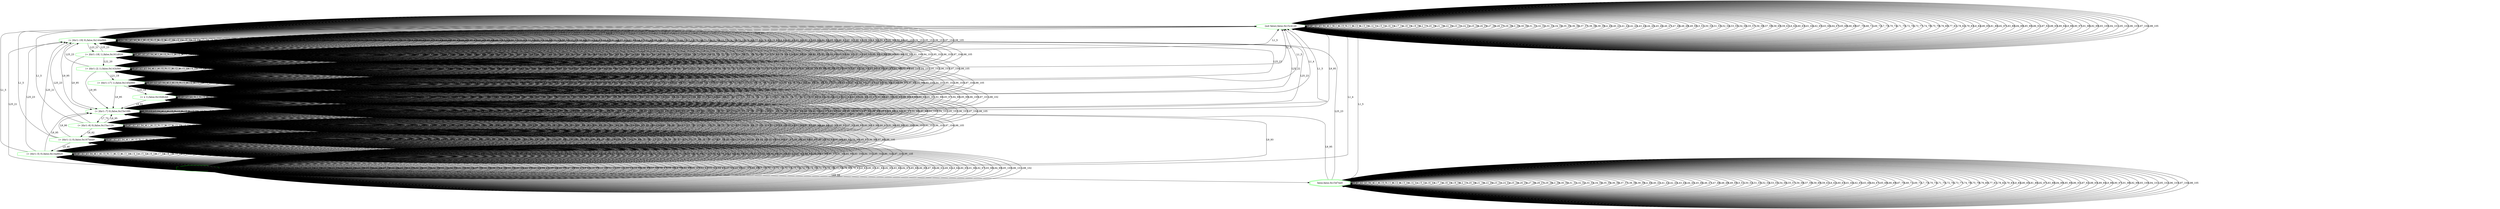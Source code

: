 digraph G {
0[label="(not false),false,0x15c4120", color=green,shape=octagon];
1[label="(= |thr1::19| 0),false,0x144a960", color=green,shape=octagon];
2[label="(= |thr1::18| 1),false,0x161d020", color=green,shape=octagon];
3[label="(= |thr1::2| 1),false,0x143cf40", color=green,shape=octagon];
4[label="(= |thr1::17| 1),false,0x145e980", color=green,shape=octagon];
5[label="(= x 1),false,0x1646cb0", color=green,shape=octagon];
6[label="(= |thr1::7| 0),false,0x15e10f0", color=green,shape=octagon];
7[label="(= |thr1::6| 0),false,0x15ac120", color=green,shape=octagon];
8[label="(= |thr1::1| 0),false,0x167bba0", color=green,shape=octagon];
9[label="(= |thr1::5| 0),false,0x14a8820", color=green,shape=octagon];
10[label="(= y 0),false,0x15ac360", color=green,shape=octagon];
11[label="false,false,0x15d7ee0", color=green,shape=doubleoctagon];
0->0 [label="0_0"];
0->0 [label="1_1"];
0->0 [label="2_2"];
0->0 [label="3_3"];
0->0 [label="4_4"];
0->0 [label="L1_5"];
0->0 [label="L1_6"];
0->0 [label="L10_7"];
0->0 [label="L11_8"];
0->0 [label="L12_9"];
0->0 [label="L13_10"];
0->0 [label="L14_11"];
0->0 [label="L15_12"];
0->0 [label="L16_13"];
0->0 [label="L17_14"];
0->0 [label="L18_15"];
0->0 [label="L19_16"];
0->0 [label="L2_17"];
0->0 [label="L20_18"];
0->0 [label="L21_19"];
0->0 [label="L22_20"];
0->0 [label="L23_21"];
0->0 [label="L24_22"];
0->1 [label="L25_23"];
0->0 [label="L25_24"];
0->0 [label="L26_25"];
0->0 [label="L27_26"];
0->0 [label="L28_27"];
0->0 [label="L29_28"];
0->0 [label="L3_29"];
0->0 [label="L30_30"];
0->0 [label="L31_31"];
0->0 [label="L32_32"];
0->0 [label="L33_33"];
0->0 [label="L34_34"];
0->0 [label="L35_35"];
0->0 [label="L36_36"];
0->0 [label="L37_37"];
0->0 [label="L38_38"];
0->0 [label="L39_39"];
0->0 [label="L4_40"];
0->0 [label="L40_41"];
0->0 [label="L41_42"];
0->0 [label="L42_43"];
0->0 [label="L43_44"];
0->0 [label="L44_45"];
0->0 [label="L45_46"];
0->0 [label="L46_47"];
0->0 [label="L47_48"];
0->0 [label="L48_49"];
0->0 [label="L49_50"];
0->0 [label="L5_51"];
0->0 [label="L50_52"];
0->0 [label="L51_53"];
0->0 [label="L52_54"];
0->0 [label="L53_55"];
0->0 [label="L54_56"];
0->0 [label="L55_57"];
0->0 [label="L56_58"];
0->0 [label="L57_59"];
0->0 [label="L58_60"];
0->0 [label="L59_61"];
0->0 [label="L6_62"];
0->0 [label="L60_63"];
0->0 [label="L61_64"];
0->0 [label="L62_65"];
0->0 [label="L63_66"];
0->0 [label="L64_67"];
0->0 [label="L65_68"];
0->0 [label="L66_69"];
0->0 [label="L67_70"];
0->0 [label="L68_71"];
0->0 [label="L69_72"];
0->0 [label="L7_73"];
0->0 [label="L70_74"];
0->0 [label="L71_75"];
0->0 [label="L72_76"];
0->0 [label="L73_77"];
0->0 [label="L74_78"];
0->0 [label="L75_79"];
0->0 [label="L76_80"];
0->0 [label="L77_81"];
0->0 [label="L78_82"];
0->0 [label="L79_83"];
0->0 [label="L8_84"];
0->0 [label="L80_85"];
0->0 [label="L81_86"];
0->0 [label="L82_87"];
0->0 [label="L83_88"];
0->0 [label="L84_89"];
0->0 [label="L85_90"];
0->0 [label="L86_91"];
0->0 [label="L87_92"];
0->0 [label="L88_93"];
0->0 [label="L89_94"];
0->6 [label="L9_95"];
0->0 [label="L9_96"];
0->0 [label="L90_97"];
0->0 [label="L91_98"];
0->0 [label="L92_99"];
0->0 [label="L93_100"];
0->0 [label="L94_101"];
0->0 [label="L95_102"];
0->0 [label="L96_103"];
0->0 [label="L97_104"];
0->0 [label="L98_105"];
1->1 [label="0_0"];
1->1 [label="1_1"];
1->1 [label="2_2"];
1->1 [label="3_3"];
1->1 [label="4_4"];
1->0 [label="L1_5"];
1->1 [label="L1_6"];
1->1 [label="L10_7"];
1->1 [label="L11_8"];
1->1 [label="L12_9"];
1->1 [label="L13_10"];
1->1 [label="L14_11"];
1->1 [label="L15_12"];
1->1 [label="L16_13"];
1->1 [label="L17_14"];
1->1 [label="L18_15"];
1->1 [label="L19_16"];
1->1 [label="L2_17"];
1->1 [label="L20_18"];
1->1 [label="L21_19"];
1->1 [label="L22_20"];
1->2 [label="L23_21"];
1->1 [label="L24_22"];
1->1 [label="L25_23"];
1->1 [label="L25_24"];
1->1 [label="L26_25"];
1->1 [label="L27_26"];
1->1 [label="L28_27"];
1->1 [label="L29_28"];
1->1 [label="L3_29"];
1->1 [label="L30_30"];
1->1 [label="L31_31"];
1->1 [label="L32_32"];
1->1 [label="L33_33"];
1->1 [label="L34_34"];
1->1 [label="L35_35"];
1->1 [label="L36_36"];
1->1 [label="L37_37"];
1->1 [label="L38_38"];
1->1 [label="L39_39"];
1->1 [label="L4_40"];
1->1 [label="L40_41"];
1->1 [label="L41_42"];
1->1 [label="L42_43"];
1->1 [label="L43_44"];
1->1 [label="L44_45"];
1->1 [label="L45_46"];
1->1 [label="L46_47"];
1->1 [label="L47_48"];
1->1 [label="L48_49"];
1->1 [label="L49_50"];
1->1 [label="L5_51"];
1->1 [label="L50_52"];
1->1 [label="L51_53"];
1->1 [label="L52_54"];
1->1 [label="L53_55"];
1->1 [label="L54_56"];
1->1 [label="L55_57"];
1->1 [label="L56_58"];
1->1 [label="L57_59"];
1->1 [label="L58_60"];
1->1 [label="L59_61"];
1->1 [label="L6_62"];
1->1 [label="L60_63"];
1->1 [label="L61_64"];
1->1 [label="L62_65"];
1->1 [label="L63_66"];
1->1 [label="L64_67"];
1->1 [label="L65_68"];
1->1 [label="L66_69"];
1->1 [label="L67_70"];
1->1 [label="L68_71"];
1->1 [label="L69_72"];
1->1 [label="L7_73"];
1->1 [label="L70_74"];
1->1 [label="L71_75"];
1->1 [label="L72_76"];
1->1 [label="L73_77"];
1->1 [label="L74_78"];
1->1 [label="L75_79"];
1->1 [label="L76_80"];
1->1 [label="L77_81"];
1->1 [label="L78_82"];
1->1 [label="L79_83"];
1->1 [label="L8_84"];
1->1 [label="L80_85"];
1->1 [label="L81_86"];
1->1 [label="L82_87"];
1->1 [label="L83_88"];
1->1 [label="L84_89"];
1->1 [label="L85_90"];
1->1 [label="L86_91"];
1->1 [label="L87_92"];
1->1 [label="L88_93"];
1->1 [label="L89_94"];
1->6 [label="L9_95"];
1->1 [label="L9_96"];
1->1 [label="L90_97"];
1->1 [label="L91_98"];
1->1 [label="L92_99"];
1->1 [label="L93_100"];
1->1 [label="L94_101"];
1->1 [label="L95_102"];
1->1 [label="L96_103"];
1->1 [label="L97_104"];
1->1 [label="L98_105"];
2->2 [label="0_0"];
2->2 [label="1_1"];
2->2 [label="2_2"];
2->2 [label="3_3"];
2->2 [label="4_4"];
2->0 [label="L1_5"];
2->2 [label="L1_6"];
2->2 [label="L10_7"];
2->2 [label="L11_8"];
2->2 [label="L12_9"];
2->2 [label="L13_10"];
2->2 [label="L14_11"];
2->2 [label="L15_12"];
2->2 [label="L16_13"];
2->2 [label="L17_14"];
2->2 [label="L18_15"];
2->2 [label="L19_16"];
2->2 [label="L2_17"];
2->2 [label="L20_18"];
2->2 [label="L21_19"];
2->3 [label="L22_20"];
2->2 [label="L23_21"];
2->2 [label="L24_22"];
2->1 [label="L25_23"];
2->2 [label="L25_24"];
2->2 [label="L26_25"];
2->2 [label="L27_26"];
2->2 [label="L28_27"];
2->2 [label="L29_28"];
2->2 [label="L3_29"];
2->2 [label="L30_30"];
2->2 [label="L31_31"];
2->2 [label="L32_32"];
2->2 [label="L33_33"];
2->2 [label="L34_34"];
2->2 [label="L35_35"];
2->2 [label="L36_36"];
2->2 [label="L37_37"];
2->2 [label="L38_38"];
2->2 [label="L39_39"];
2->2 [label="L4_40"];
2->2 [label="L40_41"];
2->2 [label="L41_42"];
2->2 [label="L42_43"];
2->2 [label="L43_44"];
2->2 [label="L44_45"];
2->2 [label="L45_46"];
2->2 [label="L46_47"];
2->2 [label="L47_48"];
2->2 [label="L48_49"];
2->2 [label="L49_50"];
2->2 [label="L5_51"];
2->2 [label="L50_52"];
2->2 [label="L51_53"];
2->2 [label="L52_54"];
2->2 [label="L53_55"];
2->2 [label="L54_56"];
2->2 [label="L55_57"];
2->2 [label="L56_58"];
2->2 [label="L57_59"];
2->2 [label="L58_60"];
2->2 [label="L59_61"];
2->2 [label="L6_62"];
2->2 [label="L60_63"];
2->2 [label="L61_64"];
2->2 [label="L62_65"];
2->2 [label="L63_66"];
2->2 [label="L64_67"];
2->2 [label="L65_68"];
2->2 [label="L66_69"];
2->2 [label="L67_70"];
2->2 [label="L68_71"];
2->2 [label="L69_72"];
2->2 [label="L7_73"];
2->2 [label="L70_74"];
2->2 [label="L71_75"];
2->2 [label="L72_76"];
2->2 [label="L73_77"];
2->2 [label="L74_78"];
2->2 [label="L75_79"];
2->2 [label="L76_80"];
2->2 [label="L77_81"];
2->2 [label="L78_82"];
2->2 [label="L79_83"];
2->2 [label="L8_84"];
2->2 [label="L80_85"];
2->2 [label="L81_86"];
2->2 [label="L82_87"];
2->2 [label="L83_88"];
2->2 [label="L84_89"];
2->2 [label="L85_90"];
2->2 [label="L86_91"];
2->2 [label="L87_92"];
2->2 [label="L88_93"];
2->2 [label="L89_94"];
2->6 [label="L9_95"];
2->2 [label="L9_96"];
2->2 [label="L90_97"];
2->2 [label="L91_98"];
2->2 [label="L92_99"];
2->2 [label="L93_100"];
2->2 [label="L94_101"];
2->2 [label="L95_102"];
2->2 [label="L96_103"];
2->2 [label="L97_104"];
2->2 [label="L98_105"];
3->3 [label="0_0"];
3->3 [label="1_1"];
3->3 [label="2_2"];
3->3 [label="3_3"];
3->3 [label="4_4"];
3->0 [label="L1_5"];
3->3 [label="L1_6"];
3->3 [label="L10_7"];
3->3 [label="L11_8"];
3->3 [label="L12_9"];
3->3 [label="L13_10"];
3->3 [label="L14_11"];
3->3 [label="L15_12"];
3->3 [label="L16_13"];
3->3 [label="L17_14"];
3->3 [label="L18_15"];
3->3 [label="L19_16"];
3->3 [label="L2_17"];
3->3 [label="L20_18"];
3->4 [label="L21_19"];
3->3 [label="L22_20"];
3->3 [label="L23_21"];
3->3 [label="L24_22"];
3->1 [label="L25_23"];
3->3 [label="L25_24"];
3->3 [label="L26_25"];
3->3 [label="L27_26"];
3->3 [label="L28_27"];
3->3 [label="L29_28"];
3->3 [label="L3_29"];
3->3 [label="L30_30"];
3->3 [label="L31_31"];
3->3 [label="L32_32"];
3->3 [label="L33_33"];
3->3 [label="L34_34"];
3->3 [label="L35_35"];
3->3 [label="L36_36"];
3->3 [label="L37_37"];
3->3 [label="L38_38"];
3->3 [label="L39_39"];
3->3 [label="L4_40"];
3->3 [label="L40_41"];
3->3 [label="L41_42"];
3->3 [label="L42_43"];
3->3 [label="L43_44"];
3->3 [label="L44_45"];
3->3 [label="L45_46"];
3->3 [label="L46_47"];
3->3 [label="L47_48"];
3->3 [label="L48_49"];
3->3 [label="L49_50"];
3->3 [label="L5_51"];
3->3 [label="L50_52"];
3->3 [label="L51_53"];
3->3 [label="L52_54"];
3->3 [label="L53_55"];
3->3 [label="L54_56"];
3->3 [label="L55_57"];
3->3 [label="L56_58"];
3->3 [label="L57_59"];
3->3 [label="L58_60"];
3->3 [label="L59_61"];
3->3 [label="L6_62"];
3->3 [label="L60_63"];
3->3 [label="L61_64"];
3->3 [label="L62_65"];
3->3 [label="L63_66"];
3->3 [label="L64_67"];
3->3 [label="L65_68"];
3->3 [label="L66_69"];
3->3 [label="L67_70"];
3->3 [label="L68_71"];
3->3 [label="L69_72"];
3->3 [label="L7_73"];
3->3 [label="L70_74"];
3->3 [label="L71_75"];
3->3 [label="L72_76"];
3->3 [label="L73_77"];
3->3 [label="L74_78"];
3->3 [label="L75_79"];
3->3 [label="L76_80"];
3->3 [label="L77_81"];
3->3 [label="L78_82"];
3->3 [label="L79_83"];
3->3 [label="L8_84"];
3->3 [label="L80_85"];
3->3 [label="L81_86"];
3->3 [label="L82_87"];
3->3 [label="L83_88"];
3->3 [label="L84_89"];
3->3 [label="L85_90"];
3->3 [label="L86_91"];
3->3 [label="L87_92"];
3->3 [label="L88_93"];
3->3 [label="L89_94"];
3->6 [label="L9_95"];
3->3 [label="L9_96"];
3->3 [label="L90_97"];
3->3 [label="L91_98"];
3->3 [label="L92_99"];
3->3 [label="L93_100"];
3->3 [label="L94_101"];
3->3 [label="L95_102"];
3->3 [label="L96_103"];
3->3 [label="L97_104"];
3->3 [label="L98_105"];
4->4 [label="0_0"];
4->4 [label="1_1"];
4->4 [label="2_2"];
4->4 [label="3_3"];
4->4 [label="4_4"];
4->0 [label="L1_5"];
4->4 [label="L1_6"];
4->4 [label="L10_7"];
4->4 [label="L11_8"];
4->4 [label="L12_9"];
4->4 [label="L13_10"];
4->4 [label="L14_11"];
4->4 [label="L15_12"];
4->4 [label="L16_13"];
4->4 [label="L17_14"];
4->4 [label="L18_15"];
4->4 [label="L19_16"];
4->4 [label="L2_17"];
4->5 [label="L20_18"];
4->4 [label="L21_19"];
4->4 [label="L22_20"];
4->4 [label="L23_21"];
4->4 [label="L24_22"];
4->1 [label="L25_23"];
4->4 [label="L25_24"];
4->4 [label="L26_25"];
4->4 [label="L27_26"];
4->4 [label="L28_27"];
4->4 [label="L29_28"];
4->4 [label="L3_29"];
4->4 [label="L30_30"];
4->4 [label="L31_31"];
4->4 [label="L32_32"];
4->4 [label="L33_33"];
4->4 [label="L34_34"];
4->4 [label="L35_35"];
4->4 [label="L36_36"];
4->4 [label="L37_37"];
4->4 [label="L38_38"];
4->4 [label="L39_39"];
4->4 [label="L4_40"];
4->4 [label="L40_41"];
4->4 [label="L41_42"];
4->4 [label="L42_43"];
4->4 [label="L43_44"];
4->4 [label="L44_45"];
4->4 [label="L45_46"];
4->4 [label="L46_47"];
4->4 [label="L47_48"];
4->4 [label="L48_49"];
4->4 [label="L49_50"];
4->4 [label="L5_51"];
4->4 [label="L50_52"];
4->4 [label="L51_53"];
4->4 [label="L52_54"];
4->4 [label="L53_55"];
4->4 [label="L54_56"];
4->4 [label="L55_57"];
4->4 [label="L56_58"];
4->4 [label="L57_59"];
4->4 [label="L58_60"];
4->4 [label="L59_61"];
4->4 [label="L6_62"];
4->4 [label="L60_63"];
4->4 [label="L61_64"];
4->4 [label="L62_65"];
4->4 [label="L63_66"];
4->4 [label="L64_67"];
4->4 [label="L65_68"];
4->4 [label="L66_69"];
4->4 [label="L67_70"];
4->4 [label="L68_71"];
4->4 [label="L69_72"];
4->4 [label="L7_73"];
4->4 [label="L70_74"];
4->4 [label="L71_75"];
4->4 [label="L72_76"];
4->4 [label="L73_77"];
4->4 [label="L74_78"];
4->4 [label="L75_79"];
4->4 [label="L76_80"];
4->4 [label="L77_81"];
4->4 [label="L78_82"];
4->4 [label="L79_83"];
4->4 [label="L8_84"];
4->4 [label="L80_85"];
4->4 [label="L81_86"];
4->4 [label="L82_87"];
4->4 [label="L83_88"];
4->4 [label="L84_89"];
4->4 [label="L85_90"];
4->4 [label="L86_91"];
4->4 [label="L87_92"];
4->4 [label="L88_93"];
4->4 [label="L89_94"];
4->6 [label="L9_95"];
4->4 [label="L9_96"];
4->4 [label="L90_97"];
4->4 [label="L91_98"];
4->4 [label="L92_99"];
4->4 [label="L93_100"];
4->4 [label="L94_101"];
4->4 [label="L95_102"];
4->4 [label="L96_103"];
4->4 [label="L97_104"];
4->4 [label="L98_105"];
5->5 [label="0_0"];
5->5 [label="2_1"];
5->5 [label="3_2"];
5->5 [label="4_3"];
5->0 [label="L1_4"];
5->5 [label="L1_5"];
5->5 [label="L10_6"];
5->5 [label="L11_7"];
5->5 [label="L12_8"];
5->5 [label="L13_9"];
5->5 [label="L14_10"];
5->5 [label="L15_11"];
5->5 [label="L16_12"];
5->5 [label="L17_13"];
5->5 [label="L18_14"];
5->5 [label="L19_15"];
5->5 [label="L2_16"];
5->5 [label="L20_17"];
5->5 [label="L21_18"];
5->5 [label="L22_19"];
5->5 [label="L23_20"];
5->5 [label="L24_21"];
5->1 [label="L25_22"];
5->5 [label="L25_23"];
5->5 [label="L26_24"];
5->5 [label="L27_25"];
5->5 [label="L28_26"];
5->5 [label="L29_27"];
5->5 [label="L30_28"];
5->5 [label="L31_29"];
5->5 [label="L32_30"];
5->5 [label="L33_31"];
5->5 [label="L34_32"];
5->5 [label="L35_33"];
5->5 [label="L36_34"];
5->5 [label="L37_35"];
5->5 [label="L38_36"];
5->5 [label="L39_37"];
5->5 [label="L4_38"];
5->5 [label="L40_39"];
5->5 [label="L41_40"];
5->5 [label="L42_41"];
5->5 [label="L43_42"];
5->5 [label="L44_43"];
5->5 [label="L45_44"];
5->5 [label="L46_45"];
5->5 [label="L47_46"];
5->5 [label="L48_47"];
5->5 [label="L49_48"];
5->5 [label="L5_49"];
5->5 [label="L50_50"];
5->5 [label="L51_51"];
5->5 [label="L53_52"];
5->5 [label="L54_53"];
5->5 [label="L55_54"];
5->5 [label="L56_55"];
5->5 [label="L57_56"];
5->5 [label="L58_57"];
5->5 [label="L59_58"];
5->5 [label="L6_59"];
5->5 [label="L60_60"];
5->5 [label="L61_61"];
5->5 [label="L62_62"];
5->5 [label="L63_63"];
5->5 [label="L64_64"];
5->5 [label="L65_65"];
5->5 [label="L66_66"];
5->5 [label="L67_67"];
5->5 [label="L68_68"];
5->5 [label="L69_69"];
5->5 [label="L7_70"];
5->5 [label="L70_71"];
5->5 [label="L71_72"];
5->5 [label="L72_73"];
5->5 [label="L73_74"];
5->5 [label="L74_75"];
5->5 [label="L75_76"];
5->5 [label="L76_77"];
5->5 [label="L77_78"];
5->5 [label="L78_79"];
5->5 [label="L79_80"];
5->5 [label="L8_81"];
5->5 [label="L80_82"];
5->5 [label="L81_83"];
5->5 [label="L82_84"];
5->5 [label="L83_85"];
5->5 [label="L84_86"];
5->5 [label="L85_87"];
5->5 [label="L86_88"];
5->5 [label="L87_89"];
5->5 [label="L88_90"];
5->5 [label="L89_91"];
5->6 [label="L9_92"];
5->5 [label="L9_93"];
5->5 [label="L90_94"];
5->5 [label="L91_95"];
5->5 [label="L92_96"];
5->5 [label="L93_97"];
5->5 [label="L94_98"];
5->5 [label="L95_99"];
5->5 [label="L96_100"];
5->5 [label="L97_101"];
5->5 [label="L98_102"];
6->6 [label="0_0"];
6->6 [label="1_1"];
6->6 [label="2_2"];
6->6 [label="3_3"];
6->6 [label="4_4"];
6->0 [label="L1_5"];
6->6 [label="L1_6"];
6->6 [label="L10_7"];
6->6 [label="L11_8"];
6->6 [label="L12_9"];
6->6 [label="L13_10"];
6->6 [label="L14_11"];
6->6 [label="L15_12"];
6->6 [label="L16_13"];
6->6 [label="L17_14"];
6->6 [label="L18_15"];
6->6 [label="L19_16"];
6->6 [label="L2_17"];
6->6 [label="L20_18"];
6->6 [label="L21_19"];
6->6 [label="L22_20"];
6->6 [label="L23_21"];
6->6 [label="L24_22"];
6->1 [label="L25_23"];
6->6 [label="L25_24"];
6->6 [label="L26_25"];
6->6 [label="L27_26"];
6->6 [label="L28_27"];
6->6 [label="L29_28"];
6->6 [label="L3_29"];
6->6 [label="L30_30"];
6->6 [label="L31_31"];
6->6 [label="L32_32"];
6->6 [label="L33_33"];
6->6 [label="L34_34"];
6->6 [label="L35_35"];
6->6 [label="L36_36"];
6->6 [label="L37_37"];
6->6 [label="L38_38"];
6->6 [label="L39_39"];
6->6 [label="L4_40"];
6->6 [label="L40_41"];
6->6 [label="L41_42"];
6->6 [label="L42_43"];
6->6 [label="L43_44"];
6->6 [label="L44_45"];
6->6 [label="L45_46"];
6->6 [label="L46_47"];
6->6 [label="L47_48"];
6->6 [label="L48_49"];
6->6 [label="L49_50"];
6->6 [label="L5_51"];
6->6 [label="L50_52"];
6->6 [label="L51_53"];
6->6 [label="L52_54"];
6->6 [label="L53_55"];
6->6 [label="L54_56"];
6->6 [label="L55_57"];
6->6 [label="L56_58"];
6->6 [label="L57_59"];
6->6 [label="L58_60"];
6->6 [label="L59_61"];
6->6 [label="L6_62"];
6->6 [label="L60_63"];
6->6 [label="L61_64"];
6->6 [label="L62_65"];
6->6 [label="L63_66"];
6->6 [label="L64_67"];
6->6 [label="L65_68"];
6->6 [label="L66_69"];
6->6 [label="L67_70"];
6->6 [label="L68_71"];
6->6 [label="L69_72"];
6->7 [label="L7_73"];
6->6 [label="L70_74"];
6->6 [label="L71_75"];
6->6 [label="L72_76"];
6->6 [label="L73_77"];
6->6 [label="L74_78"];
6->6 [label="L75_79"];
6->6 [label="L76_80"];
6->6 [label="L77_81"];
6->6 [label="L78_82"];
6->6 [label="L79_83"];
6->6 [label="L8_84"];
6->6 [label="L80_85"];
6->6 [label="L81_86"];
6->6 [label="L82_87"];
6->6 [label="L83_88"];
6->6 [label="L84_89"];
6->6 [label="L85_90"];
6->6 [label="L86_91"];
6->6 [label="L87_92"];
6->6 [label="L88_93"];
6->6 [label="L89_94"];
6->6 [label="L9_95"];
6->6 [label="L9_96"];
6->6 [label="L90_97"];
6->6 [label="L91_98"];
6->6 [label="L92_99"];
6->6 [label="L93_100"];
6->6 [label="L94_101"];
6->6 [label="L95_102"];
6->6 [label="L96_103"];
6->6 [label="L97_104"];
6->6 [label="L98_105"];
7->7 [label="0_0"];
7->7 [label="1_1"];
7->7 [label="2_2"];
7->7 [label="3_3"];
7->7 [label="4_4"];
7->0 [label="L1_5"];
7->7 [label="L1_6"];
7->7 [label="L10_7"];
7->7 [label="L11_8"];
7->7 [label="L12_9"];
7->7 [label="L13_10"];
7->7 [label="L14_11"];
7->7 [label="L15_12"];
7->7 [label="L16_13"];
7->7 [label="L17_14"];
7->7 [label="L18_15"];
7->7 [label="L19_16"];
7->7 [label="L2_17"];
7->7 [label="L20_18"];
7->7 [label="L21_19"];
7->7 [label="L22_20"];
7->7 [label="L23_21"];
7->7 [label="L24_22"];
7->1 [label="L25_23"];
7->7 [label="L25_24"];
7->7 [label="L26_25"];
7->7 [label="L27_26"];
7->7 [label="L28_27"];
7->7 [label="L29_28"];
7->7 [label="L3_29"];
7->7 [label="L30_30"];
7->7 [label="L31_31"];
7->7 [label="L32_32"];
7->7 [label="L33_33"];
7->7 [label="L34_34"];
7->7 [label="L35_35"];
7->7 [label="L36_36"];
7->7 [label="L37_37"];
7->7 [label="L38_38"];
7->7 [label="L39_39"];
7->7 [label="L4_40"];
7->7 [label="L40_41"];
7->7 [label="L41_42"];
7->7 [label="L42_43"];
7->7 [label="L43_44"];
7->7 [label="L44_45"];
7->7 [label="L45_46"];
7->7 [label="L46_47"];
7->7 [label="L47_48"];
7->7 [label="L48_49"];
7->7 [label="L49_50"];
7->7 [label="L5_51"];
7->7 [label="L50_52"];
7->7 [label="L51_53"];
7->7 [label="L52_54"];
7->7 [label="L53_55"];
7->7 [label="L54_56"];
7->7 [label="L55_57"];
7->7 [label="L56_58"];
7->7 [label="L57_59"];
7->7 [label="L58_60"];
7->7 [label="L59_61"];
7->8 [label="L6_62"];
7->7 [label="L60_63"];
7->7 [label="L61_64"];
7->7 [label="L62_65"];
7->7 [label="L63_66"];
7->7 [label="L64_67"];
7->7 [label="L65_68"];
7->7 [label="L66_69"];
7->7 [label="L67_70"];
7->7 [label="L68_71"];
7->7 [label="L69_72"];
7->7 [label="L7_73"];
7->7 [label="L70_74"];
7->7 [label="L71_75"];
7->7 [label="L72_76"];
7->7 [label="L73_77"];
7->7 [label="L74_78"];
7->7 [label="L75_79"];
7->7 [label="L76_80"];
7->7 [label="L77_81"];
7->7 [label="L78_82"];
7->7 [label="L79_83"];
7->7 [label="L8_84"];
7->7 [label="L80_85"];
7->7 [label="L81_86"];
7->7 [label="L82_87"];
7->7 [label="L83_88"];
7->7 [label="L84_89"];
7->7 [label="L85_90"];
7->7 [label="L86_91"];
7->7 [label="L87_92"];
7->7 [label="L88_93"];
7->7 [label="L89_94"];
7->6 [label="L9_95"];
7->7 [label="L9_96"];
7->7 [label="L90_97"];
7->7 [label="L91_98"];
7->7 [label="L92_99"];
7->7 [label="L93_100"];
7->7 [label="L94_101"];
7->7 [label="L95_102"];
7->7 [label="L96_103"];
7->7 [label="L97_104"];
7->7 [label="L98_105"];
8->8 [label="0_0"];
8->8 [label="1_1"];
8->8 [label="2_2"];
8->8 [label="3_3"];
8->8 [label="4_4"];
8->0 [label="L1_5"];
8->8 [label="L1_6"];
8->8 [label="L10_7"];
8->8 [label="L11_8"];
8->8 [label="L13_9"];
8->8 [label="L14_10"];
8->8 [label="L15_11"];
8->8 [label="L16_12"];
8->8 [label="L17_13"];
8->8 [label="L19_14"];
8->8 [label="L2_15"];
8->8 [label="L20_16"];
8->8 [label="L21_17"];
8->8 [label="L22_18"];
8->8 [label="L23_19"];
8->8 [label="L24_20"];
8->1 [label="L25_21"];
8->8 [label="L25_22"];
8->8 [label="L26_23"];
8->8 [label="L27_24"];
8->8 [label="L28_25"];
8->8 [label="L29_26"];
8->8 [label="L3_27"];
8->8 [label="L30_28"];
8->8 [label="L31_29"];
8->8 [label="L32_30"];
8->8 [label="L33_31"];
8->8 [label="L34_32"];
8->8 [label="L36_33"];
8->8 [label="L37_34"];
8->8 [label="L38_35"];
8->8 [label="L39_36"];
8->8 [label="L4_37"];
8->8 [label="L40_38"];
8->8 [label="L42_39"];
8->8 [label="L43_40"];
8->8 [label="L44_41"];
8->8 [label="L45_42"];
8->8 [label="L46_43"];
8->8 [label="L48_44"];
8->8 [label="L49_45"];
8->9 [label="L5_46"];
8->8 [label="L50_47"];
8->8 [label="L51_48"];
8->8 [label="L52_49"];
8->8 [label="L53_50"];
8->8 [label="L54_51"];
8->8 [label="L55_52"];
8->8 [label="L56_53"];
8->8 [label="L57_54"];
8->8 [label="L58_55"];
8->8 [label="L59_56"];
8->8 [label="L6_57"];
8->8 [label="L60_58"];
8->8 [label="L61_59"];
8->8 [label="L62_60"];
8->8 [label="L63_61"];
8->8 [label="L64_62"];
8->8 [label="L65_63"];
8->8 [label="L66_64"];
8->8 [label="L67_65"];
8->8 [label="L68_66"];
8->8 [label="L69_67"];
8->8 [label="L7_68"];
8->8 [label="L70_69"];
8->8 [label="L71_70"];
8->8 [label="L72_71"];
8->8 [label="L73_72"];
8->8 [label="L74_73"];
8->8 [label="L75_74"];
8->8 [label="L76_75"];
8->8 [label="L77_76"];
8->8 [label="L78_77"];
8->8 [label="L79_78"];
8->8 [label="L8_79"];
8->8 [label="L80_80"];
8->8 [label="L81_81"];
8->8 [label="L82_82"];
8->8 [label="L83_83"];
8->8 [label="L84_84"];
8->8 [label="L85_85"];
8->8 [label="L86_86"];
8->8 [label="L87_87"];
8->8 [label="L88_88"];
8->8 [label="L89_89"];
8->6 [label="L9_90"];
8->8 [label="L9_91"];
8->8 [label="L90_92"];
8->8 [label="L91_93"];
8->8 [label="L92_94"];
8->8 [label="L93_95"];
8->8 [label="L94_96"];
8->8 [label="L95_97"];
8->8 [label="L96_98"];
8->8 [label="L97_99"];
8->8 [label="L98_100"];
9->9 [label="0_0"];
9->9 [label="1_1"];
9->9 [label="2_2"];
9->9 [label="3_3"];
9->9 [label="4_4"];
9->0 [label="L1_5"];
9->9 [label="L1_6"];
9->9 [label="L10_7"];
9->9 [label="L11_8"];
9->9 [label="L12_9"];
9->9 [label="L13_10"];
9->9 [label="L14_11"];
9->9 [label="L15_12"];
9->9 [label="L16_13"];
9->9 [label="L17_14"];
9->9 [label="L18_15"];
9->9 [label="L19_16"];
9->9 [label="L2_17"];
9->9 [label="L20_18"];
9->9 [label="L21_19"];
9->9 [label="L22_20"];
9->9 [label="L23_21"];
9->9 [label="L24_22"];
9->1 [label="L25_23"];
9->9 [label="L25_24"];
9->9 [label="L26_25"];
9->9 [label="L27_26"];
9->9 [label="L28_27"];
9->9 [label="L29_28"];
9->9 [label="L3_29"];
9->9 [label="L30_30"];
9->9 [label="L31_31"];
9->9 [label="L32_32"];
9->9 [label="L33_33"];
9->9 [label="L34_34"];
9->9 [label="L35_35"];
9->9 [label="L36_36"];
9->9 [label="L37_37"];
9->9 [label="L38_38"];
9->9 [label="L39_39"];
9->10 [label="L4_40"];
9->9 [label="L40_41"];
9->9 [label="L41_42"];
9->9 [label="L42_43"];
9->9 [label="L43_44"];
9->9 [label="L44_45"];
9->9 [label="L45_46"];
9->9 [label="L46_47"];
9->9 [label="L47_48"];
9->9 [label="L48_49"];
9->9 [label="L49_50"];
9->9 [label="L5_51"];
9->9 [label="L50_52"];
9->9 [label="L51_53"];
9->9 [label="L52_54"];
9->9 [label="L53_55"];
9->9 [label="L54_56"];
9->9 [label="L55_57"];
9->9 [label="L56_58"];
9->9 [label="L57_59"];
9->9 [label="L58_60"];
9->9 [label="L59_61"];
9->9 [label="L6_62"];
9->9 [label="L60_63"];
9->9 [label="L61_64"];
9->9 [label="L62_65"];
9->9 [label="L63_66"];
9->9 [label="L64_67"];
9->9 [label="L65_68"];
9->9 [label="L66_69"];
9->9 [label="L67_70"];
9->9 [label="L68_71"];
9->9 [label="L69_72"];
9->9 [label="L7_73"];
9->9 [label="L70_74"];
9->9 [label="L71_75"];
9->9 [label="L72_76"];
9->9 [label="L73_77"];
9->9 [label="L74_78"];
9->9 [label="L75_79"];
9->9 [label="L76_80"];
9->9 [label="L77_81"];
9->9 [label="L78_82"];
9->9 [label="L79_83"];
9->9 [label="L8_84"];
9->9 [label="L80_85"];
9->9 [label="L81_86"];
9->9 [label="L82_87"];
9->9 [label="L83_88"];
9->9 [label="L84_89"];
9->9 [label="L85_90"];
9->9 [label="L86_91"];
9->9 [label="L87_92"];
9->9 [label="L88_93"];
9->9 [label="L89_94"];
9->6 [label="L9_95"];
9->9 [label="L9_96"];
9->9 [label="L90_97"];
9->9 [label="L91_98"];
9->9 [label="L92_99"];
9->9 [label="L93_100"];
9->9 [label="L94_101"];
9->9 [label="L95_102"];
9->9 [label="L96_103"];
9->9 [label="L97_104"];
9->9 [label="L98_105"];
10->10 [label="0_0"];
10->10 [label="1_1"];
10->10 [label="3_2"];
10->10 [label="4_3"];
10->0 [label="L1_4"];
10->10 [label="L1_5"];
10->10 [label="L10_6"];
10->10 [label="L11_7"];
10->10 [label="L12_8"];
10->10 [label="L13_9"];
10->10 [label="L14_10"];
10->10 [label="L15_11"];
10->10 [label="L16_12"];
10->10 [label="L17_13"];
10->10 [label="L18_14"];
10->10 [label="L2_15"];
10->10 [label="L20_16"];
10->10 [label="L21_17"];
10->10 [label="L22_18"];
10->10 [label="L23_19"];
10->10 [label="L24_20"];
10->1 [label="L25_21"];
10->10 [label="L25_22"];
10->10 [label="L26_23"];
10->10 [label="L27_24"];
10->10 [label="L28_25"];
10->10 [label="L29_26"];
10->10 [label="L3_27"];
10->10 [label="L30_28"];
10->10 [label="L31_29"];
10->10 [label="L32_30"];
10->10 [label="L33_31"];
10->10 [label="L34_32"];
10->10 [label="L35_33"];
10->10 [label="L36_34"];
10->10 [label="L37_35"];
10->10 [label="L38_36"];
10->10 [label="L39_37"];
10->10 [label="L4_38"];
10->10 [label="L40_39"];
10->10 [label="L41_40"];
10->10 [label="L42_41"];
10->10 [label="L43_42"];
10->10 [label="L44_43"];
10->10 [label="L45_44"];
10->10 [label="L46_45"];
10->10 [label="L47_46"];
10->10 [label="L49_47"];
10->10 [label="L5_48"];
10->10 [label="L50_49"];
10->10 [label="L51_50"];
10->10 [label="L52_51"];
10->10 [label="L53_52"];
10->10 [label="L54_53"];
10->10 [label="L55_54"];
10->10 [label="L56_55"];
10->10 [label="L57_56"];
10->10 [label="L58_57"];
10->10 [label="L59_58"];
10->10 [label="L6_59"];
10->10 [label="L60_60"];
10->10 [label="L61_61"];
10->10 [label="L62_62"];
10->10 [label="L63_63"];
10->10 [label="L64_64"];
10->10 [label="L65_65"];
10->10 [label="L66_66"];
10->10 [label="L67_67"];
10->11 [label="L68_68"];
10->10 [label="L69_69"];
10->10 [label="L7_70"];
10->10 [label="L70_71"];
10->10 [label="L71_72"];
10->10 [label="L72_73"];
10->10 [label="L73_74"];
10->10 [label="L74_75"];
10->10 [label="L74_76"];
10->10 [label="L75_77"];
10->10 [label="L76_78"];
10->10 [label="L77_79"];
10->10 [label="L78_80"];
10->10 [label="L79_81"];
10->10 [label="L8_82"];
10->10 [label="L80_83"];
10->10 [label="L81_84"];
10->10 [label="L82_85"];
10->10 [label="L83_86"];
10->10 [label="L84_87"];
10->10 [label="L85_88"];
10->10 [label="L86_89"];
10->10 [label="L87_90"];
10->10 [label="L88_91"];
10->10 [label="L89_92"];
10->6 [label="L9_93"];
10->10 [label="L9_94"];
10->10 [label="L90_95"];
10->10 [label="L91_96"];
10->10 [label="L92_97"];
10->10 [label="L93_98"];
10->10 [label="L94_99"];
10->10 [label="L95_100"];
10->10 [label="L96_101"];
10->10 [label="L98_102"];
11->11 [label="0_0"];
11->11 [label="1_1"];
11->11 [label="2_2"];
11->11 [label="3_3"];
11->11 [label="4_4"];
11->0 [label="L1_5"];
11->11 [label="L1_6"];
11->11 [label="L10_7"];
11->11 [label="L11_8"];
11->11 [label="L12_9"];
11->11 [label="L13_10"];
11->11 [label="L14_11"];
11->11 [label="L15_12"];
11->11 [label="L16_13"];
11->11 [label="L17_14"];
11->11 [label="L18_15"];
11->11 [label="L19_16"];
11->11 [label="L2_17"];
11->11 [label="L20_18"];
11->11 [label="L21_19"];
11->11 [label="L22_20"];
11->11 [label="L23_21"];
11->11 [label="L24_22"];
11->1 [label="L25_23"];
11->11 [label="L25_24"];
11->11 [label="L26_25"];
11->11 [label="L27_26"];
11->11 [label="L28_27"];
11->11 [label="L29_28"];
11->11 [label="L3_29"];
11->11 [label="L30_30"];
11->11 [label="L31_31"];
11->11 [label="L32_32"];
11->11 [label="L33_33"];
11->11 [label="L34_34"];
11->11 [label="L35_35"];
11->11 [label="L36_36"];
11->11 [label="L37_37"];
11->11 [label="L38_38"];
11->11 [label="L39_39"];
11->11 [label="L4_40"];
11->11 [label="L40_41"];
11->11 [label="L41_42"];
11->11 [label="L42_43"];
11->11 [label="L43_44"];
11->11 [label="L44_45"];
11->11 [label="L45_46"];
11->11 [label="L46_47"];
11->11 [label="L47_48"];
11->11 [label="L48_49"];
11->11 [label="L49_50"];
11->11 [label="L5_51"];
11->11 [label="L50_52"];
11->11 [label="L51_53"];
11->11 [label="L52_54"];
11->11 [label="L53_55"];
11->11 [label="L54_56"];
11->11 [label="L55_57"];
11->11 [label="L56_58"];
11->11 [label="L57_59"];
11->11 [label="L58_60"];
11->11 [label="L59_61"];
11->11 [label="L6_62"];
11->11 [label="L60_63"];
11->11 [label="L61_64"];
11->11 [label="L62_65"];
11->11 [label="L63_66"];
11->11 [label="L64_67"];
11->11 [label="L65_68"];
11->11 [label="L66_69"];
11->11 [label="L67_70"];
11->11 [label="L68_71"];
11->11 [label="L69_72"];
11->11 [label="L7_73"];
11->11 [label="L70_74"];
11->11 [label="L71_75"];
11->11 [label="L72_76"];
11->11 [label="L73_77"];
11->11 [label="L74_78"];
11->11 [label="L75_79"];
11->11 [label="L76_80"];
11->11 [label="L77_81"];
11->11 [label="L78_82"];
11->11 [label="L79_83"];
11->11 [label="L8_84"];
11->11 [label="L80_85"];
11->11 [label="L81_86"];
11->11 [label="L82_87"];
11->11 [label="L83_88"];
11->11 [label="L84_89"];
11->11 [label="L85_90"];
11->11 [label="L86_91"];
11->11 [label="L87_92"];
11->11 [label="L88_93"];
11->11 [label="L89_94"];
11->6 [label="L9_95"];
11->11 [label="L9_96"];
11->11 [label="L90_97"];
11->11 [label="L91_98"];
11->11 [label="L92_99"];
11->11 [label="L93_100"];
11->11 [label="L94_101"];
11->11 [label="L95_102"];
11->11 [label="L96_103"];
11->11 [label="L97_104"];
11->11 [label="L98_105"];
}
